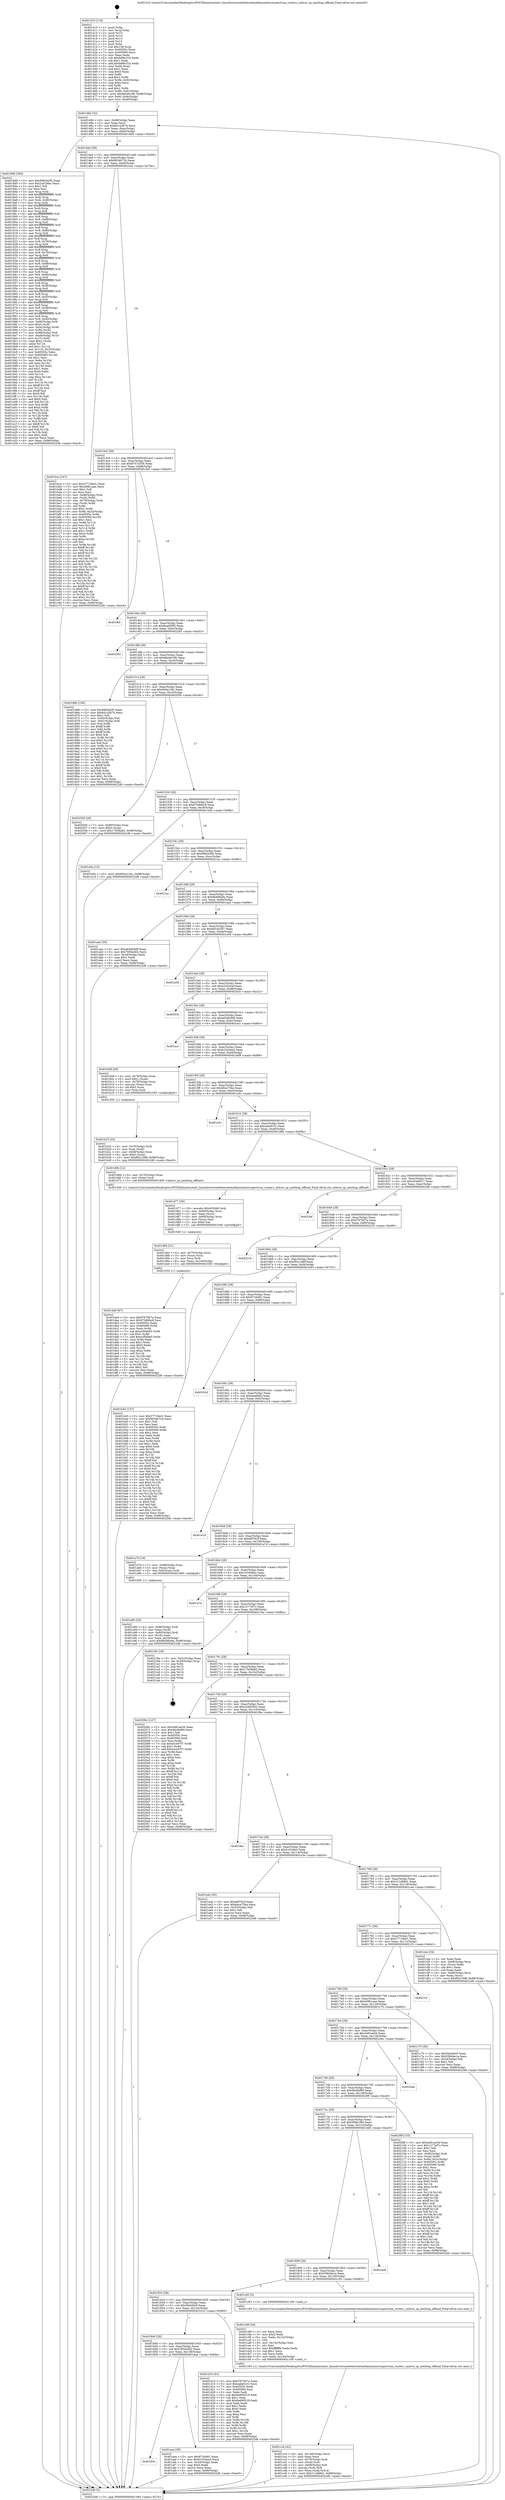 digraph "0x401410" {
  label = "0x401410 (/mnt/c/Users/mathe/Desktop/tcc/POCII/binaries/extr_linuxdriversnetethernetmellanoxmlxswspectrum_router.c_mlxsw_sp_nexthop_offload_Final-ollvm.out::main(0))"
  labelloc = "t"
  node[shape=record]

  Entry [label="",width=0.3,height=0.3,shape=circle,fillcolor=black,style=filled]
  "0x401484" [label="{
     0x401484 [32]\l
     | [instrs]\l
     &nbsp;&nbsp;0x401484 \<+6\>: mov -0x98(%rbp),%eax\l
     &nbsp;&nbsp;0x40148a \<+2\>: mov %eax,%ecx\l
     &nbsp;&nbsp;0x40148c \<+6\>: sub $0x841a3b74,%ecx\l
     &nbsp;&nbsp;0x401492 \<+6\>: mov %eax,-0xac(%rbp)\l
     &nbsp;&nbsp;0x401498 \<+6\>: mov %ecx,-0xb0(%rbp)\l
     &nbsp;&nbsp;0x40149e \<+6\>: je 00000000004018d0 \<main+0x4c0\>\l
  }"]
  "0x4018d0" [label="{
     0x4018d0 [366]\l
     | [instrs]\l
     &nbsp;&nbsp;0x4018d0 \<+5\>: mov $0x9982b2f5,%eax\l
     &nbsp;&nbsp;0x4018d5 \<+5\>: mov $0x2cd1fdec,%ecx\l
     &nbsp;&nbsp;0x4018da \<+2\>: mov $0x1,%dl\l
     &nbsp;&nbsp;0x4018dc \<+2\>: xor %esi,%esi\l
     &nbsp;&nbsp;0x4018de \<+3\>: mov %rsp,%rdi\l
     &nbsp;&nbsp;0x4018e1 \<+4\>: add $0xfffffffffffffff0,%rdi\l
     &nbsp;&nbsp;0x4018e5 \<+3\>: mov %rdi,%rsp\l
     &nbsp;&nbsp;0x4018e8 \<+7\>: mov %rdi,-0x90(%rbp)\l
     &nbsp;&nbsp;0x4018ef \<+3\>: mov %rsp,%rdi\l
     &nbsp;&nbsp;0x4018f2 \<+4\>: add $0xfffffffffffffff0,%rdi\l
     &nbsp;&nbsp;0x4018f6 \<+3\>: mov %rdi,%rsp\l
     &nbsp;&nbsp;0x4018f9 \<+3\>: mov %rsp,%r8\l
     &nbsp;&nbsp;0x4018fc \<+4\>: add $0xfffffffffffffff0,%r8\l
     &nbsp;&nbsp;0x401900 \<+3\>: mov %r8,%rsp\l
     &nbsp;&nbsp;0x401903 \<+7\>: mov %r8,-0x88(%rbp)\l
     &nbsp;&nbsp;0x40190a \<+3\>: mov %rsp,%r8\l
     &nbsp;&nbsp;0x40190d \<+4\>: add $0xfffffffffffffff0,%r8\l
     &nbsp;&nbsp;0x401911 \<+3\>: mov %r8,%rsp\l
     &nbsp;&nbsp;0x401914 \<+4\>: mov %r8,-0x80(%rbp)\l
     &nbsp;&nbsp;0x401918 \<+3\>: mov %rsp,%r8\l
     &nbsp;&nbsp;0x40191b \<+4\>: add $0xfffffffffffffff0,%r8\l
     &nbsp;&nbsp;0x40191f \<+3\>: mov %r8,%rsp\l
     &nbsp;&nbsp;0x401922 \<+4\>: mov %r8,-0x78(%rbp)\l
     &nbsp;&nbsp;0x401926 \<+3\>: mov %rsp,%r8\l
     &nbsp;&nbsp;0x401929 \<+4\>: add $0xfffffffffffffff0,%r8\l
     &nbsp;&nbsp;0x40192d \<+3\>: mov %r8,%rsp\l
     &nbsp;&nbsp;0x401930 \<+4\>: mov %r8,-0x70(%rbp)\l
     &nbsp;&nbsp;0x401934 \<+3\>: mov %rsp,%r8\l
     &nbsp;&nbsp;0x401937 \<+4\>: add $0xfffffffffffffff0,%r8\l
     &nbsp;&nbsp;0x40193b \<+3\>: mov %r8,%rsp\l
     &nbsp;&nbsp;0x40193e \<+4\>: mov %r8,-0x68(%rbp)\l
     &nbsp;&nbsp;0x401942 \<+3\>: mov %rsp,%r8\l
     &nbsp;&nbsp;0x401945 \<+4\>: add $0xfffffffffffffff0,%r8\l
     &nbsp;&nbsp;0x401949 \<+3\>: mov %r8,%rsp\l
     &nbsp;&nbsp;0x40194c \<+4\>: mov %r8,-0x60(%rbp)\l
     &nbsp;&nbsp;0x401950 \<+3\>: mov %rsp,%r8\l
     &nbsp;&nbsp;0x401953 \<+4\>: add $0xfffffffffffffff0,%r8\l
     &nbsp;&nbsp;0x401957 \<+3\>: mov %r8,%rsp\l
     &nbsp;&nbsp;0x40195a \<+4\>: mov %r8,-0x58(%rbp)\l
     &nbsp;&nbsp;0x40195e \<+3\>: mov %rsp,%r8\l
     &nbsp;&nbsp;0x401961 \<+4\>: add $0xfffffffffffffff0,%r8\l
     &nbsp;&nbsp;0x401965 \<+3\>: mov %r8,%rsp\l
     &nbsp;&nbsp;0x401968 \<+4\>: mov %r8,-0x50(%rbp)\l
     &nbsp;&nbsp;0x40196c \<+3\>: mov %rsp,%r8\l
     &nbsp;&nbsp;0x40196f \<+4\>: add $0xfffffffffffffff0,%r8\l
     &nbsp;&nbsp;0x401973 \<+3\>: mov %r8,%rsp\l
     &nbsp;&nbsp;0x401976 \<+4\>: mov %r8,-0x48(%rbp)\l
     &nbsp;&nbsp;0x40197a \<+3\>: mov %rsp,%r8\l
     &nbsp;&nbsp;0x40197d \<+4\>: add $0xfffffffffffffff0,%r8\l
     &nbsp;&nbsp;0x401981 \<+3\>: mov %r8,%rsp\l
     &nbsp;&nbsp;0x401984 \<+4\>: mov %r8,-0x40(%rbp)\l
     &nbsp;&nbsp;0x401988 \<+7\>: mov -0x90(%rbp),%r8\l
     &nbsp;&nbsp;0x40198f \<+7\>: movl $0x0,(%r8)\l
     &nbsp;&nbsp;0x401996 \<+7\>: mov -0x9c(%rbp),%r9d\l
     &nbsp;&nbsp;0x40199d \<+3\>: mov %r9d,(%rdi)\l
     &nbsp;&nbsp;0x4019a0 \<+7\>: mov -0x88(%rbp),%r8\l
     &nbsp;&nbsp;0x4019a7 \<+7\>: mov -0xa8(%rbp),%r10\l
     &nbsp;&nbsp;0x4019ae \<+3\>: mov %r10,(%r8)\l
     &nbsp;&nbsp;0x4019b1 \<+3\>: cmpl $0x2,(%rdi)\l
     &nbsp;&nbsp;0x4019b4 \<+4\>: setne %r11b\l
     &nbsp;&nbsp;0x4019b8 \<+4\>: and $0x1,%r11b\l
     &nbsp;&nbsp;0x4019bc \<+4\>: mov %r11b,-0x35(%rbp)\l
     &nbsp;&nbsp;0x4019c0 \<+7\>: mov 0x40505c,%ebx\l
     &nbsp;&nbsp;0x4019c7 \<+8\>: mov 0x405060,%r14d\l
     &nbsp;&nbsp;0x4019cf \<+3\>: sub $0x1,%esi\l
     &nbsp;&nbsp;0x4019d2 \<+3\>: mov %ebx,%r15d\l
     &nbsp;&nbsp;0x4019d5 \<+3\>: add %esi,%r15d\l
     &nbsp;&nbsp;0x4019d8 \<+4\>: imul %r15d,%ebx\l
     &nbsp;&nbsp;0x4019dc \<+3\>: and $0x1,%ebx\l
     &nbsp;&nbsp;0x4019df \<+3\>: cmp $0x0,%ebx\l
     &nbsp;&nbsp;0x4019e2 \<+4\>: sete %r11b\l
     &nbsp;&nbsp;0x4019e6 \<+4\>: cmp $0xa,%r14d\l
     &nbsp;&nbsp;0x4019ea \<+4\>: setl %r12b\l
     &nbsp;&nbsp;0x4019ee \<+3\>: mov %r11b,%r13b\l
     &nbsp;&nbsp;0x4019f1 \<+4\>: xor $0xff,%r13b\l
     &nbsp;&nbsp;0x4019f5 \<+3\>: mov %r12b,%sil\l
     &nbsp;&nbsp;0x4019f8 \<+4\>: xor $0xff,%sil\l
     &nbsp;&nbsp;0x4019fc \<+3\>: xor $0x0,%dl\l
     &nbsp;&nbsp;0x4019ff \<+3\>: mov %r13b,%dil\l
     &nbsp;&nbsp;0x401a02 \<+4\>: and $0x0,%dil\l
     &nbsp;&nbsp;0x401a06 \<+3\>: and %dl,%r11b\l
     &nbsp;&nbsp;0x401a09 \<+3\>: mov %sil,%r8b\l
     &nbsp;&nbsp;0x401a0c \<+4\>: and $0x0,%r8b\l
     &nbsp;&nbsp;0x401a10 \<+3\>: and %dl,%r12b\l
     &nbsp;&nbsp;0x401a13 \<+3\>: or %r11b,%dil\l
     &nbsp;&nbsp;0x401a16 \<+3\>: or %r12b,%r8b\l
     &nbsp;&nbsp;0x401a19 \<+3\>: xor %r8b,%dil\l
     &nbsp;&nbsp;0x401a1c \<+3\>: or %sil,%r13b\l
     &nbsp;&nbsp;0x401a1f \<+4\>: xor $0xff,%r13b\l
     &nbsp;&nbsp;0x401a23 \<+3\>: or $0x0,%dl\l
     &nbsp;&nbsp;0x401a26 \<+3\>: and %dl,%r13b\l
     &nbsp;&nbsp;0x401a29 \<+3\>: or %r13b,%dil\l
     &nbsp;&nbsp;0x401a2c \<+4\>: test $0x1,%dil\l
     &nbsp;&nbsp;0x401a30 \<+3\>: cmovne %ecx,%eax\l
     &nbsp;&nbsp;0x401a33 \<+6\>: mov %eax,-0x98(%rbp)\l
     &nbsp;&nbsp;0x401a39 \<+5\>: jmp 00000000004022d6 \<main+0xec6\>\l
  }"]
  "0x4014a4" [label="{
     0x4014a4 [28]\l
     | [instrs]\l
     &nbsp;&nbsp;0x4014a4 \<+5\>: jmp 00000000004014a9 \<main+0x99\>\l
     &nbsp;&nbsp;0x4014a9 \<+6\>: mov -0xac(%rbp),%eax\l
     &nbsp;&nbsp;0x4014af \<+5\>: sub $0x86346724,%eax\l
     &nbsp;&nbsp;0x4014b4 \<+6\>: mov %eax,-0xb4(%rbp)\l
     &nbsp;&nbsp;0x4014ba \<+6\>: je 0000000000401bce \<main+0x7be\>\l
  }"]
  Exit [label="",width=0.3,height=0.3,shape=circle,fillcolor=black,style=filled,peripheries=2]
  "0x401bce" [label="{
     0x401bce [167]\l
     | [instrs]\l
     &nbsp;&nbsp;0x401bce \<+5\>: mov $0x37719ed1,%eax\l
     &nbsp;&nbsp;0x401bd3 \<+5\>: mov $0x40fb1aae,%ecx\l
     &nbsp;&nbsp;0x401bd8 \<+2\>: mov $0x1,%dl\l
     &nbsp;&nbsp;0x401bda \<+2\>: xor %esi,%esi\l
     &nbsp;&nbsp;0x401bdc \<+4\>: mov -0x68(%rbp),%rdi\l
     &nbsp;&nbsp;0x401be0 \<+3\>: mov (%rdi),%r8d\l
     &nbsp;&nbsp;0x401be3 \<+4\>: mov -0x78(%rbp),%rdi\l
     &nbsp;&nbsp;0x401be7 \<+3\>: cmp (%rdi),%r8d\l
     &nbsp;&nbsp;0x401bea \<+4\>: setl %r9b\l
     &nbsp;&nbsp;0x401bee \<+4\>: and $0x1,%r9b\l
     &nbsp;&nbsp;0x401bf2 \<+4\>: mov %r9b,-0x2d(%rbp)\l
     &nbsp;&nbsp;0x401bf6 \<+8\>: mov 0x40505c,%r8d\l
     &nbsp;&nbsp;0x401bfe \<+8\>: mov 0x405060,%r10d\l
     &nbsp;&nbsp;0x401c06 \<+3\>: sub $0x1,%esi\l
     &nbsp;&nbsp;0x401c09 \<+3\>: mov %r8d,%r11d\l
     &nbsp;&nbsp;0x401c0c \<+3\>: add %esi,%r11d\l
     &nbsp;&nbsp;0x401c0f \<+4\>: imul %r11d,%r8d\l
     &nbsp;&nbsp;0x401c13 \<+4\>: and $0x1,%r8d\l
     &nbsp;&nbsp;0x401c17 \<+4\>: cmp $0x0,%r8d\l
     &nbsp;&nbsp;0x401c1b \<+4\>: sete %r9b\l
     &nbsp;&nbsp;0x401c1f \<+4\>: cmp $0xa,%r10d\l
     &nbsp;&nbsp;0x401c23 \<+3\>: setl %bl\l
     &nbsp;&nbsp;0x401c26 \<+3\>: mov %r9b,%r14b\l
     &nbsp;&nbsp;0x401c29 \<+4\>: xor $0xff,%r14b\l
     &nbsp;&nbsp;0x401c2d \<+3\>: mov %bl,%r15b\l
     &nbsp;&nbsp;0x401c30 \<+4\>: xor $0xff,%r15b\l
     &nbsp;&nbsp;0x401c34 \<+3\>: xor $0x0,%dl\l
     &nbsp;&nbsp;0x401c37 \<+3\>: mov %r14b,%r12b\l
     &nbsp;&nbsp;0x401c3a \<+4\>: and $0x0,%r12b\l
     &nbsp;&nbsp;0x401c3e \<+3\>: and %dl,%r9b\l
     &nbsp;&nbsp;0x401c41 \<+3\>: mov %r15b,%r13b\l
     &nbsp;&nbsp;0x401c44 \<+4\>: and $0x0,%r13b\l
     &nbsp;&nbsp;0x401c48 \<+2\>: and %dl,%bl\l
     &nbsp;&nbsp;0x401c4a \<+3\>: or %r9b,%r12b\l
     &nbsp;&nbsp;0x401c4d \<+3\>: or %bl,%r13b\l
     &nbsp;&nbsp;0x401c50 \<+3\>: xor %r13b,%r12b\l
     &nbsp;&nbsp;0x401c53 \<+3\>: or %r15b,%r14b\l
     &nbsp;&nbsp;0x401c56 \<+4\>: xor $0xff,%r14b\l
     &nbsp;&nbsp;0x401c5a \<+3\>: or $0x0,%dl\l
     &nbsp;&nbsp;0x401c5d \<+3\>: and %dl,%r14b\l
     &nbsp;&nbsp;0x401c60 \<+3\>: or %r14b,%r12b\l
     &nbsp;&nbsp;0x401c63 \<+4\>: test $0x1,%r12b\l
     &nbsp;&nbsp;0x401c67 \<+3\>: cmovne %ecx,%eax\l
     &nbsp;&nbsp;0x401c6a \<+6\>: mov %eax,-0x98(%rbp)\l
     &nbsp;&nbsp;0x401c70 \<+5\>: jmp 00000000004022d6 \<main+0xec6\>\l
  }"]
  "0x4014c0" [label="{
     0x4014c0 [28]\l
     | [instrs]\l
     &nbsp;&nbsp;0x4014c0 \<+5\>: jmp 00000000004014c5 \<main+0xb5\>\l
     &nbsp;&nbsp;0x4014c5 \<+6\>: mov -0xac(%rbp),%eax\l
     &nbsp;&nbsp;0x4014cb \<+5\>: sub $0x8747a556,%eax\l
     &nbsp;&nbsp;0x4014d0 \<+6\>: mov %eax,-0xb8(%rbp)\l
     &nbsp;&nbsp;0x4014d6 \<+6\>: je 0000000000401fe0 \<main+0xbd0\>\l
  }"]
  "0x401da9" [label="{
     0x401da9 [97]\l
     | [instrs]\l
     &nbsp;&nbsp;0x401da9 \<+5\>: mov $0xf767907a,%eax\l
     &nbsp;&nbsp;0x401dae \<+5\>: mov $0x97b80bc8,%esi\l
     &nbsp;&nbsp;0x401db3 \<+7\>: mov 0x40505c,%edx\l
     &nbsp;&nbsp;0x401dba \<+8\>: mov 0x405060,%r8d\l
     &nbsp;&nbsp;0x401dc2 \<+3\>: mov %edx,%r9d\l
     &nbsp;&nbsp;0x401dc5 \<+7\>: sub $0xecf0ab85,%r9d\l
     &nbsp;&nbsp;0x401dcc \<+4\>: sub $0x1,%r9d\l
     &nbsp;&nbsp;0x401dd0 \<+7\>: add $0xecf0ab85,%r9d\l
     &nbsp;&nbsp;0x401dd7 \<+4\>: imul %r9d,%edx\l
     &nbsp;&nbsp;0x401ddb \<+3\>: and $0x1,%edx\l
     &nbsp;&nbsp;0x401dde \<+3\>: cmp $0x0,%edx\l
     &nbsp;&nbsp;0x401de1 \<+4\>: sete %r10b\l
     &nbsp;&nbsp;0x401de5 \<+4\>: cmp $0xa,%r8d\l
     &nbsp;&nbsp;0x401de9 \<+4\>: setl %r11b\l
     &nbsp;&nbsp;0x401ded \<+3\>: mov %r10b,%bl\l
     &nbsp;&nbsp;0x401df0 \<+3\>: and %r11b,%bl\l
     &nbsp;&nbsp;0x401df3 \<+3\>: xor %r11b,%r10b\l
     &nbsp;&nbsp;0x401df6 \<+3\>: or %r10b,%bl\l
     &nbsp;&nbsp;0x401df9 \<+3\>: test $0x1,%bl\l
     &nbsp;&nbsp;0x401dfc \<+3\>: cmovne %esi,%eax\l
     &nbsp;&nbsp;0x401dff \<+6\>: mov %eax,-0x98(%rbp)\l
     &nbsp;&nbsp;0x401e05 \<+5\>: jmp 00000000004022d6 \<main+0xec6\>\l
  }"]
  "0x401fe0" [label="{
     0x401fe0\l
  }", style=dashed]
  "0x4014dc" [label="{
     0x4014dc [28]\l
     | [instrs]\l
     &nbsp;&nbsp;0x4014dc \<+5\>: jmp 00000000004014e1 \<main+0xd1\>\l
     &nbsp;&nbsp;0x4014e1 \<+6\>: mov -0xac(%rbp),%eax\l
     &nbsp;&nbsp;0x4014e7 \<+5\>: sub $0x8ca0f285,%eax\l
     &nbsp;&nbsp;0x4014ec \<+6\>: mov %eax,-0xbc(%rbp)\l
     &nbsp;&nbsp;0x4014f2 \<+6\>: je 0000000000402263 \<main+0xe53\>\l
  }"]
  "0x401d94" [label="{
     0x401d94 [21]\l
     | [instrs]\l
     &nbsp;&nbsp;0x401d94 \<+4\>: mov -0x70(%rbp),%rcx\l
     &nbsp;&nbsp;0x401d98 \<+3\>: mov (%rcx),%rcx\l
     &nbsp;&nbsp;0x401d9b \<+3\>: mov %rcx,%rdi\l
     &nbsp;&nbsp;0x401d9e \<+6\>: mov %eax,-0x144(%rbp)\l
     &nbsp;&nbsp;0x401da4 \<+5\>: call 0000000000401030 \<free@plt\>\l
     | [calls]\l
     &nbsp;&nbsp;0x401030 \{1\} (unknown)\l
  }"]
  "0x402263" [label="{
     0x402263\l
  }", style=dashed]
  "0x4014f8" [label="{
     0x4014f8 [28]\l
     | [instrs]\l
     &nbsp;&nbsp;0x4014f8 \<+5\>: jmp 00000000004014fd \<main+0xed\>\l
     &nbsp;&nbsp;0x4014fd \<+6\>: mov -0xac(%rbp),%eax\l
     &nbsp;&nbsp;0x401503 \<+5\>: sub $0x8dcbb196,%eax\l
     &nbsp;&nbsp;0x401508 \<+6\>: mov %eax,-0xc0(%rbp)\l
     &nbsp;&nbsp;0x40150e \<+6\>: je 0000000000401866 \<main+0x456\>\l
  }"]
  "0x401d77" [label="{
     0x401d77 [29]\l
     | [instrs]\l
     &nbsp;&nbsp;0x401d77 \<+10\>: movabs $0x4030d6,%rdi\l
     &nbsp;&nbsp;0x401d81 \<+4\>: mov -0x60(%rbp),%rcx\l
     &nbsp;&nbsp;0x401d85 \<+2\>: mov %eax,(%rcx)\l
     &nbsp;&nbsp;0x401d87 \<+4\>: mov -0x60(%rbp),%rcx\l
     &nbsp;&nbsp;0x401d8b \<+2\>: mov (%rcx),%esi\l
     &nbsp;&nbsp;0x401d8d \<+2\>: mov $0x0,%al\l
     &nbsp;&nbsp;0x401d8f \<+5\>: call 0000000000401040 \<printf@plt\>\l
     | [calls]\l
     &nbsp;&nbsp;0x401040 \{1\} (unknown)\l
  }"]
  "0x401866" [label="{
     0x401866 [106]\l
     | [instrs]\l
     &nbsp;&nbsp;0x401866 \<+5\>: mov $0x9982b2f5,%eax\l
     &nbsp;&nbsp;0x40186b \<+5\>: mov $0x841a3b74,%ecx\l
     &nbsp;&nbsp;0x401870 \<+2\>: mov $0x1,%dl\l
     &nbsp;&nbsp;0x401872 \<+7\>: mov -0x92(%rbp),%sil\l
     &nbsp;&nbsp;0x401879 \<+7\>: mov -0x91(%rbp),%dil\l
     &nbsp;&nbsp;0x401880 \<+3\>: mov %sil,%r8b\l
     &nbsp;&nbsp;0x401883 \<+4\>: xor $0xff,%r8b\l
     &nbsp;&nbsp;0x401887 \<+3\>: mov %dil,%r9b\l
     &nbsp;&nbsp;0x40188a \<+4\>: xor $0xff,%r9b\l
     &nbsp;&nbsp;0x40188e \<+3\>: xor $0x0,%dl\l
     &nbsp;&nbsp;0x401891 \<+3\>: mov %r8b,%r10b\l
     &nbsp;&nbsp;0x401894 \<+4\>: and $0x0,%r10b\l
     &nbsp;&nbsp;0x401898 \<+3\>: and %dl,%sil\l
     &nbsp;&nbsp;0x40189b \<+3\>: mov %r9b,%r11b\l
     &nbsp;&nbsp;0x40189e \<+4\>: and $0x0,%r11b\l
     &nbsp;&nbsp;0x4018a2 \<+3\>: and %dl,%dil\l
     &nbsp;&nbsp;0x4018a5 \<+3\>: or %sil,%r10b\l
     &nbsp;&nbsp;0x4018a8 \<+3\>: or %dil,%r11b\l
     &nbsp;&nbsp;0x4018ab \<+3\>: xor %r11b,%r10b\l
     &nbsp;&nbsp;0x4018ae \<+3\>: or %r9b,%r8b\l
     &nbsp;&nbsp;0x4018b1 \<+4\>: xor $0xff,%r8b\l
     &nbsp;&nbsp;0x4018b5 \<+3\>: or $0x0,%dl\l
     &nbsp;&nbsp;0x4018b8 \<+3\>: and %dl,%r8b\l
     &nbsp;&nbsp;0x4018bb \<+3\>: or %r8b,%r10b\l
     &nbsp;&nbsp;0x4018be \<+4\>: test $0x1,%r10b\l
     &nbsp;&nbsp;0x4018c2 \<+3\>: cmovne %ecx,%eax\l
     &nbsp;&nbsp;0x4018c5 \<+6\>: mov %eax,-0x98(%rbp)\l
     &nbsp;&nbsp;0x4018cb \<+5\>: jmp 00000000004022d6 \<main+0xec6\>\l
  }"]
  "0x401514" [label="{
     0x401514 [28]\l
     | [instrs]\l
     &nbsp;&nbsp;0x401514 \<+5\>: jmp 0000000000401519 \<main+0x109\>\l
     &nbsp;&nbsp;0x401519 \<+6\>: mov -0xac(%rbp),%eax\l
     &nbsp;&nbsp;0x40151f \<+5\>: sub $0x904a126c,%eax\l
     &nbsp;&nbsp;0x401524 \<+6\>: mov %eax,-0xc4(%rbp)\l
     &nbsp;&nbsp;0x40152a \<+6\>: je 0000000000402050 \<main+0xc40\>\l
  }"]
  "0x4022d6" [label="{
     0x4022d6 [5]\l
     | [instrs]\l
     &nbsp;&nbsp;0x4022d6 \<+5\>: jmp 0000000000401484 \<main+0x74\>\l
  }"]
  "0x401410" [label="{
     0x401410 [116]\l
     | [instrs]\l
     &nbsp;&nbsp;0x401410 \<+1\>: push %rbp\l
     &nbsp;&nbsp;0x401411 \<+3\>: mov %rsp,%rbp\l
     &nbsp;&nbsp;0x401414 \<+2\>: push %r15\l
     &nbsp;&nbsp;0x401416 \<+2\>: push %r14\l
     &nbsp;&nbsp;0x401418 \<+2\>: push %r13\l
     &nbsp;&nbsp;0x40141a \<+2\>: push %r12\l
     &nbsp;&nbsp;0x40141c \<+1\>: push %rbx\l
     &nbsp;&nbsp;0x40141d \<+7\>: sub $0x158,%rsp\l
     &nbsp;&nbsp;0x401424 \<+7\>: mov 0x40505c,%eax\l
     &nbsp;&nbsp;0x40142b \<+7\>: mov 0x405060,%ecx\l
     &nbsp;&nbsp;0x401432 \<+2\>: mov %eax,%edx\l
     &nbsp;&nbsp;0x401434 \<+6\>: sub $0xfa98c31b,%edx\l
     &nbsp;&nbsp;0x40143a \<+3\>: sub $0x1,%edx\l
     &nbsp;&nbsp;0x40143d \<+6\>: add $0xfa98c31b,%edx\l
     &nbsp;&nbsp;0x401443 \<+3\>: imul %edx,%eax\l
     &nbsp;&nbsp;0x401446 \<+3\>: and $0x1,%eax\l
     &nbsp;&nbsp;0x401449 \<+3\>: cmp $0x0,%eax\l
     &nbsp;&nbsp;0x40144c \<+4\>: sete %r8b\l
     &nbsp;&nbsp;0x401450 \<+4\>: and $0x1,%r8b\l
     &nbsp;&nbsp;0x401454 \<+7\>: mov %r8b,-0x92(%rbp)\l
     &nbsp;&nbsp;0x40145b \<+3\>: cmp $0xa,%ecx\l
     &nbsp;&nbsp;0x40145e \<+4\>: setl %r8b\l
     &nbsp;&nbsp;0x401462 \<+4\>: and $0x1,%r8b\l
     &nbsp;&nbsp;0x401466 \<+7\>: mov %r8b,-0x91(%rbp)\l
     &nbsp;&nbsp;0x40146d \<+10\>: movl $0x8dcbb196,-0x98(%rbp)\l
     &nbsp;&nbsp;0x401477 \<+6\>: mov %edi,-0x9c(%rbp)\l
     &nbsp;&nbsp;0x40147d \<+7\>: mov %rsi,-0xa8(%rbp)\l
  }"]
  "0x401cc4" [label="{
     0x401cc4 [42]\l
     | [instrs]\l
     &nbsp;&nbsp;0x401cc4 \<+6\>: mov -0x140(%rbp),%ecx\l
     &nbsp;&nbsp;0x401cca \<+3\>: imul %eax,%ecx\l
     &nbsp;&nbsp;0x401ccd \<+4\>: mov -0x70(%rbp),%rdi\l
     &nbsp;&nbsp;0x401cd1 \<+3\>: mov (%rdi),%rdi\l
     &nbsp;&nbsp;0x401cd4 \<+4\>: mov -0x68(%rbp),%r8\l
     &nbsp;&nbsp;0x401cd8 \<+3\>: movslq (%r8),%r8\l
     &nbsp;&nbsp;0x401cdb \<+4\>: mov %ecx,(%rdi,%r8,4)\l
     &nbsp;&nbsp;0x401cdf \<+10\>: movl $0x311d68d1,-0x98(%rbp)\l
     &nbsp;&nbsp;0x401ce9 \<+5\>: jmp 00000000004022d6 \<main+0xec6\>\l
  }"]
  "0x401c98" [label="{
     0x401c98 [44]\l
     | [instrs]\l
     &nbsp;&nbsp;0x401c98 \<+2\>: xor %ecx,%ecx\l
     &nbsp;&nbsp;0x401c9a \<+5\>: mov $0x2,%edx\l
     &nbsp;&nbsp;0x401c9f \<+6\>: mov %edx,-0x13c(%rbp)\l
     &nbsp;&nbsp;0x401ca5 \<+1\>: cltd\l
     &nbsp;&nbsp;0x401ca6 \<+6\>: mov -0x13c(%rbp),%esi\l
     &nbsp;&nbsp;0x401cac \<+2\>: idiv %esi\l
     &nbsp;&nbsp;0x401cae \<+6\>: imul $0xfffffffe,%edx,%edx\l
     &nbsp;&nbsp;0x401cb4 \<+3\>: sub $0x1,%ecx\l
     &nbsp;&nbsp;0x401cb7 \<+2\>: sub %ecx,%edx\l
     &nbsp;&nbsp;0x401cb9 \<+6\>: mov %edx,-0x140(%rbp)\l
     &nbsp;&nbsp;0x401cbf \<+5\>: call 0000000000401160 \<next_i\>\l
     | [calls]\l
     &nbsp;&nbsp;0x401160 \{1\} (/mnt/c/Users/mathe/Desktop/tcc/POCII/binaries/extr_linuxdriversnetethernetmellanoxmlxswspectrum_router.c_mlxsw_sp_nexthop_offload_Final-ollvm.out::next_i)\l
  }"]
  "0x402050" [label="{
     0x402050 [28]\l
     | [instrs]\l
     &nbsp;&nbsp;0x402050 \<+7\>: mov -0x90(%rbp),%rax\l
     &nbsp;&nbsp;0x402057 \<+6\>: movl $0x0,(%rax)\l
     &nbsp;&nbsp;0x40205d \<+10\>: movl $0x17b58a82,-0x98(%rbp)\l
     &nbsp;&nbsp;0x402067 \<+5\>: jmp 00000000004022d6 \<main+0xec6\>\l
  }"]
  "0x401530" [label="{
     0x401530 [28]\l
     | [instrs]\l
     &nbsp;&nbsp;0x401530 \<+5\>: jmp 0000000000401535 \<main+0x125\>\l
     &nbsp;&nbsp;0x401535 \<+6\>: mov -0xac(%rbp),%eax\l
     &nbsp;&nbsp;0x40153b \<+5\>: sub $0x97b80bc8,%eax\l
     &nbsp;&nbsp;0x401540 \<+6\>: mov %eax,-0xc8(%rbp)\l
     &nbsp;&nbsp;0x401546 \<+6\>: je 0000000000401e0a \<main+0x9fa\>\l
  }"]
  "0x401b25" [label="{
     0x401b25 [32]\l
     | [instrs]\l
     &nbsp;&nbsp;0x401b25 \<+4\>: mov -0x70(%rbp),%rdi\l
     &nbsp;&nbsp;0x401b29 \<+3\>: mov %rax,(%rdi)\l
     &nbsp;&nbsp;0x401b2c \<+4\>: mov -0x68(%rbp),%rax\l
     &nbsp;&nbsp;0x401b30 \<+6\>: movl $0x0,(%rax)\l
     &nbsp;&nbsp;0x401b36 \<+10\>: movl $0xf92c168f,-0x98(%rbp)\l
     &nbsp;&nbsp;0x401b40 \<+5\>: jmp 00000000004022d6 \<main+0xec6\>\l
  }"]
  "0x401e0a" [label="{
     0x401e0a [15]\l
     | [instrs]\l
     &nbsp;&nbsp;0x401e0a \<+10\>: movl $0x904a126c,-0x98(%rbp)\l
     &nbsp;&nbsp;0x401e14 \<+5\>: jmp 00000000004022d6 \<main+0xec6\>\l
  }"]
  "0x40154c" [label="{
     0x40154c [28]\l
     | [instrs]\l
     &nbsp;&nbsp;0x40154c \<+5\>: jmp 0000000000401551 \<main+0x141\>\l
     &nbsp;&nbsp;0x401551 \<+6\>: mov -0xac(%rbp),%eax\l
     &nbsp;&nbsp;0x401557 \<+5\>: sub $0x9982b2f5,%eax\l
     &nbsp;&nbsp;0x40155c \<+6\>: mov %eax,-0xcc(%rbp)\l
     &nbsp;&nbsp;0x401562 \<+6\>: je 00000000004021ac \<main+0xd9c\>\l
  }"]
  "0x40185c" [label="{
     0x40185c\l
  }", style=dashed]
  "0x4021ac" [label="{
     0x4021ac\l
  }", style=dashed]
  "0x401568" [label="{
     0x401568 [28]\l
     | [instrs]\l
     &nbsp;&nbsp;0x401568 \<+5\>: jmp 000000000040156d \<main+0x15d\>\l
     &nbsp;&nbsp;0x40156d \<+6\>: mov -0xac(%rbp),%eax\l
     &nbsp;&nbsp;0x401573 \<+5\>: sub $0x9b496a9a,%eax\l
     &nbsp;&nbsp;0x401578 \<+6\>: mov %eax,-0xd0(%rbp)\l
     &nbsp;&nbsp;0x40157e \<+6\>: je 0000000000401aae \<main+0x69e\>\l
  }"]
  "0x401aea" [label="{
     0x401aea [30]\l
     | [instrs]\l
     &nbsp;&nbsp;0x401aea \<+5\>: mov $0x872d481,%eax\l
     &nbsp;&nbsp;0x401aef \<+5\>: mov $0xb1024ea3,%ecx\l
     &nbsp;&nbsp;0x401af4 \<+3\>: mov -0x34(%rbp),%edx\l
     &nbsp;&nbsp;0x401af7 \<+3\>: cmp $0x0,%edx\l
     &nbsp;&nbsp;0x401afa \<+3\>: cmove %ecx,%eax\l
     &nbsp;&nbsp;0x401afd \<+6\>: mov %eax,-0x98(%rbp)\l
     &nbsp;&nbsp;0x401b03 \<+5\>: jmp 00000000004022d6 \<main+0xec6\>\l
  }"]
  "0x401aae" [label="{
     0x401aae [30]\l
     | [instrs]\l
     &nbsp;&nbsp;0x401aae \<+5\>: mov $0xa63db469,%eax\l
     &nbsp;&nbsp;0x401ab3 \<+5\>: mov $0x7850a562,%ecx\l
     &nbsp;&nbsp;0x401ab8 \<+3\>: mov -0x34(%rbp),%edx\l
     &nbsp;&nbsp;0x401abb \<+3\>: cmp $0x1,%edx\l
     &nbsp;&nbsp;0x401abe \<+3\>: cmovl %ecx,%eax\l
     &nbsp;&nbsp;0x401ac1 \<+6\>: mov %eax,-0x98(%rbp)\l
     &nbsp;&nbsp;0x401ac7 \<+5\>: jmp 00000000004022d6 \<main+0xec6\>\l
  }"]
  "0x401584" [label="{
     0x401584 [28]\l
     | [instrs]\l
     &nbsp;&nbsp;0x401584 \<+5\>: jmp 0000000000401589 \<main+0x179\>\l
     &nbsp;&nbsp;0x401589 \<+6\>: mov -0xac(%rbp),%eax\l
     &nbsp;&nbsp;0x40158f \<+5\>: sub $0x9d22b3d7,%eax\l
     &nbsp;&nbsp;0x401594 \<+6\>: mov %eax,-0xd4(%rbp)\l
     &nbsp;&nbsp;0x40159a \<+6\>: je 0000000000401e56 \<main+0xa46\>\l
  }"]
  "0x401840" [label="{
     0x401840 [28]\l
     | [instrs]\l
     &nbsp;&nbsp;0x401840 \<+5\>: jmp 0000000000401845 \<main+0x435\>\l
     &nbsp;&nbsp;0x401845 \<+6\>: mov -0xac(%rbp),%eax\l
     &nbsp;&nbsp;0x40184b \<+5\>: sub $0x7850a562,%eax\l
     &nbsp;&nbsp;0x401850 \<+6\>: mov %eax,-0x138(%rbp)\l
     &nbsp;&nbsp;0x401856 \<+6\>: je 0000000000401aea \<main+0x6da\>\l
  }"]
  "0x401e56" [label="{
     0x401e56\l
  }", style=dashed]
  "0x4015a0" [label="{
     0x4015a0 [28]\l
     | [instrs]\l
     &nbsp;&nbsp;0x4015a0 \<+5\>: jmp 00000000004015a5 \<main+0x195\>\l
     &nbsp;&nbsp;0x4015a5 \<+6\>: mov -0xac(%rbp),%eax\l
     &nbsp;&nbsp;0x4015ab \<+5\>: sub $0xa2354cef,%eax\l
     &nbsp;&nbsp;0x4015b0 \<+6\>: mov %eax,-0xd8(%rbp)\l
     &nbsp;&nbsp;0x4015b6 \<+6\>: je 000000000040203c \<main+0xc2c\>\l
  }"]
  "0x401d10" [label="{
     0x401d10 [91]\l
     | [instrs]\l
     &nbsp;&nbsp;0x401d10 \<+5\>: mov $0xf767907a,%eax\l
     &nbsp;&nbsp;0x401d15 \<+5\>: mov $0xcabe01f1,%ecx\l
     &nbsp;&nbsp;0x401d1a \<+7\>: mov 0x40505c,%edx\l
     &nbsp;&nbsp;0x401d21 \<+7\>: mov 0x405060,%esi\l
     &nbsp;&nbsp;0x401d28 \<+2\>: mov %edx,%edi\l
     &nbsp;&nbsp;0x401d2a \<+6\>: sub $0x6e690519,%edi\l
     &nbsp;&nbsp;0x401d30 \<+3\>: sub $0x1,%edi\l
     &nbsp;&nbsp;0x401d33 \<+6\>: add $0x6e690519,%edi\l
     &nbsp;&nbsp;0x401d39 \<+3\>: imul %edi,%edx\l
     &nbsp;&nbsp;0x401d3c \<+3\>: and $0x1,%edx\l
     &nbsp;&nbsp;0x401d3f \<+3\>: cmp $0x0,%edx\l
     &nbsp;&nbsp;0x401d42 \<+4\>: sete %r8b\l
     &nbsp;&nbsp;0x401d46 \<+3\>: cmp $0xa,%esi\l
     &nbsp;&nbsp;0x401d49 \<+4\>: setl %r9b\l
     &nbsp;&nbsp;0x401d4d \<+3\>: mov %r8b,%r10b\l
     &nbsp;&nbsp;0x401d50 \<+3\>: and %r9b,%r10b\l
     &nbsp;&nbsp;0x401d53 \<+3\>: xor %r9b,%r8b\l
     &nbsp;&nbsp;0x401d56 \<+3\>: or %r8b,%r10b\l
     &nbsp;&nbsp;0x401d59 \<+4\>: test $0x1,%r10b\l
     &nbsp;&nbsp;0x401d5d \<+3\>: cmovne %ecx,%eax\l
     &nbsp;&nbsp;0x401d60 \<+6\>: mov %eax,-0x98(%rbp)\l
     &nbsp;&nbsp;0x401d66 \<+5\>: jmp 00000000004022d6 \<main+0xec6\>\l
  }"]
  "0x40203c" [label="{
     0x40203c\l
  }", style=dashed]
  "0x4015bc" [label="{
     0x4015bc [28]\l
     | [instrs]\l
     &nbsp;&nbsp;0x4015bc \<+5\>: jmp 00000000004015c1 \<main+0x1b1\>\l
     &nbsp;&nbsp;0x4015c1 \<+6\>: mov -0xac(%rbp),%eax\l
     &nbsp;&nbsp;0x4015c7 \<+5\>: sub $0xa63db469,%eax\l
     &nbsp;&nbsp;0x4015cc \<+6\>: mov %eax,-0xdc(%rbp)\l
     &nbsp;&nbsp;0x4015d2 \<+6\>: je 0000000000401acc \<main+0x6bc\>\l
  }"]
  "0x401824" [label="{
     0x401824 [28]\l
     | [instrs]\l
     &nbsp;&nbsp;0x401824 \<+5\>: jmp 0000000000401829 \<main+0x419\>\l
     &nbsp;&nbsp;0x401829 \<+6\>: mov -0xac(%rbp),%eax\l
     &nbsp;&nbsp;0x40182f \<+5\>: sub $0x5fa040c0,%eax\l
     &nbsp;&nbsp;0x401834 \<+6\>: mov %eax,-0x134(%rbp)\l
     &nbsp;&nbsp;0x40183a \<+6\>: je 0000000000401d10 \<main+0x900\>\l
  }"]
  "0x401acc" [label="{
     0x401acc\l
  }", style=dashed]
  "0x4015d8" [label="{
     0x4015d8 [28]\l
     | [instrs]\l
     &nbsp;&nbsp;0x4015d8 \<+5\>: jmp 00000000004015dd \<main+0x1cd\>\l
     &nbsp;&nbsp;0x4015dd \<+6\>: mov -0xac(%rbp),%eax\l
     &nbsp;&nbsp;0x4015e3 \<+5\>: sub $0xb1024ea3,%eax\l
     &nbsp;&nbsp;0x4015e8 \<+6\>: mov %eax,-0xe0(%rbp)\l
     &nbsp;&nbsp;0x4015ee \<+6\>: je 0000000000401b08 \<main+0x6f8\>\l
  }"]
  "0x401c93" [label="{
     0x401c93 [5]\l
     | [instrs]\l
     &nbsp;&nbsp;0x401c93 \<+5\>: call 0000000000401160 \<next_i\>\l
     | [calls]\l
     &nbsp;&nbsp;0x401160 \{1\} (/mnt/c/Users/mathe/Desktop/tcc/POCII/binaries/extr_linuxdriversnetethernetmellanoxmlxswspectrum_router.c_mlxsw_sp_nexthop_offload_Final-ollvm.out::next_i)\l
  }"]
  "0x401b08" [label="{
     0x401b08 [29]\l
     | [instrs]\l
     &nbsp;&nbsp;0x401b08 \<+4\>: mov -0x78(%rbp),%rax\l
     &nbsp;&nbsp;0x401b0c \<+6\>: movl $0x1,(%rax)\l
     &nbsp;&nbsp;0x401b12 \<+4\>: mov -0x78(%rbp),%rax\l
     &nbsp;&nbsp;0x401b16 \<+3\>: movslq (%rax),%rax\l
     &nbsp;&nbsp;0x401b19 \<+4\>: shl $0x2,%rax\l
     &nbsp;&nbsp;0x401b1d \<+3\>: mov %rax,%rdi\l
     &nbsp;&nbsp;0x401b20 \<+5\>: call 0000000000401050 \<malloc@plt\>\l
     | [calls]\l
     &nbsp;&nbsp;0x401050 \{1\} (unknown)\l
  }"]
  "0x4015f4" [label="{
     0x4015f4 [28]\l
     | [instrs]\l
     &nbsp;&nbsp;0x4015f4 \<+5\>: jmp 00000000004015f9 \<main+0x1e9\>\l
     &nbsp;&nbsp;0x4015f9 \<+6\>: mov -0xac(%rbp),%eax\l
     &nbsp;&nbsp;0x4015ff \<+5\>: sub $0xb9ca73ba,%eax\l
     &nbsp;&nbsp;0x401604 \<+6\>: mov %eax,-0xe4(%rbp)\l
     &nbsp;&nbsp;0x40160a \<+6\>: je 0000000000401a5c \<main+0x64c\>\l
  }"]
  "0x401808" [label="{
     0x401808 [28]\l
     | [instrs]\l
     &nbsp;&nbsp;0x401808 \<+5\>: jmp 000000000040180d \<main+0x3fd\>\l
     &nbsp;&nbsp;0x40180d \<+6\>: mov -0xac(%rbp),%eax\l
     &nbsp;&nbsp;0x401813 \<+5\>: sub $0x558d4e1a,%eax\l
     &nbsp;&nbsp;0x401818 \<+6\>: mov %eax,-0x130(%rbp)\l
     &nbsp;&nbsp;0x40181e \<+6\>: je 0000000000401c93 \<main+0x883\>\l
  }"]
  "0x401a5c" [label="{
     0x401a5c\l
  }", style=dashed]
  "0x401610" [label="{
     0x401610 [28]\l
     | [instrs]\l
     &nbsp;&nbsp;0x401610 \<+5\>: jmp 0000000000401615 \<main+0x205\>\l
     &nbsp;&nbsp;0x401615 \<+6\>: mov -0xac(%rbp),%eax\l
     &nbsp;&nbsp;0x40161b \<+5\>: sub $0xcabe01f1,%eax\l
     &nbsp;&nbsp;0x401620 \<+6\>: mov %eax,-0xe8(%rbp)\l
     &nbsp;&nbsp;0x401626 \<+6\>: je 0000000000401d6b \<main+0x95b\>\l
  }"]
  "0x401ed5" [label="{
     0x401ed5\l
  }", style=dashed]
  "0x401d6b" [label="{
     0x401d6b [12]\l
     | [instrs]\l
     &nbsp;&nbsp;0x401d6b \<+4\>: mov -0x70(%rbp),%rax\l
     &nbsp;&nbsp;0x401d6f \<+3\>: mov (%rax),%rdi\l
     &nbsp;&nbsp;0x401d72 \<+5\>: call 0000000000401400 \<mlxsw_sp_nexthop_offload\>\l
     | [calls]\l
     &nbsp;&nbsp;0x401400 \{1\} (/mnt/c/Users/mathe/Desktop/tcc/POCII/binaries/extr_linuxdriversnetethernetmellanoxmlxswspectrum_router.c_mlxsw_sp_nexthop_offload_Final-ollvm.out::mlxsw_sp_nexthop_offload)\l
  }"]
  "0x40162c" [label="{
     0x40162c [28]\l
     | [instrs]\l
     &nbsp;&nbsp;0x40162c \<+5\>: jmp 0000000000401631 \<main+0x221\>\l
     &nbsp;&nbsp;0x401631 \<+6\>: mov -0xac(%rbp),%eax\l
     &nbsp;&nbsp;0x401637 \<+5\>: sub $0xcb3e8317,%eax\l
     &nbsp;&nbsp;0x40163c \<+6\>: mov %eax,-0xec(%rbp)\l
     &nbsp;&nbsp;0x401642 \<+6\>: je 0000000000401faf \<main+0xb9f\>\l
  }"]
  "0x4017ec" [label="{
     0x4017ec [28]\l
     | [instrs]\l
     &nbsp;&nbsp;0x4017ec \<+5\>: jmp 00000000004017f1 \<main+0x3e1\>\l
     &nbsp;&nbsp;0x4017f1 \<+6\>: mov -0xac(%rbp),%eax\l
     &nbsp;&nbsp;0x4017f7 \<+5\>: sub $0x509b1fd4,%eax\l
     &nbsp;&nbsp;0x4017fc \<+6\>: mov %eax,-0x12c(%rbp)\l
     &nbsp;&nbsp;0x401802 \<+6\>: je 0000000000401ed5 \<main+0xac5\>\l
  }"]
  "0x401faf" [label="{
     0x401faf\l
  }", style=dashed]
  "0x401648" [label="{
     0x401648 [28]\l
     | [instrs]\l
     &nbsp;&nbsp;0x401648 \<+5\>: jmp 000000000040164d \<main+0x23d\>\l
     &nbsp;&nbsp;0x40164d \<+6\>: mov -0xac(%rbp),%eax\l
     &nbsp;&nbsp;0x401653 \<+5\>: sub $0xf767907a,%eax\l
     &nbsp;&nbsp;0x401658 \<+6\>: mov %eax,-0xf0(%rbp)\l
     &nbsp;&nbsp;0x40165e \<+6\>: je 0000000000402216 \<main+0xe06\>\l
  }"]
  "0x4020ff" [label="{
     0x4020ff [155]\l
     | [instrs]\l
     &nbsp;&nbsp;0x4020ff \<+5\>: mov $0x4481ae5d,%eax\l
     &nbsp;&nbsp;0x402104 \<+5\>: mov $0x1277ef7c,%ecx\l
     &nbsp;&nbsp;0x402109 \<+2\>: mov $0x1,%dl\l
     &nbsp;&nbsp;0x40210b \<+2\>: xor %esi,%esi\l
     &nbsp;&nbsp;0x40210d \<+7\>: mov -0x90(%rbp),%rdi\l
     &nbsp;&nbsp;0x402114 \<+3\>: mov (%rdi),%r8d\l
     &nbsp;&nbsp;0x402117 \<+4\>: mov %r8d,-0x2c(%rbp)\l
     &nbsp;&nbsp;0x40211b \<+8\>: mov 0x40505c,%r8d\l
     &nbsp;&nbsp;0x402123 \<+8\>: mov 0x405060,%r9d\l
     &nbsp;&nbsp;0x40212b \<+3\>: sub $0x1,%esi\l
     &nbsp;&nbsp;0x40212e \<+3\>: mov %r8d,%r10d\l
     &nbsp;&nbsp;0x402131 \<+3\>: add %esi,%r10d\l
     &nbsp;&nbsp;0x402134 \<+4\>: imul %r10d,%r8d\l
     &nbsp;&nbsp;0x402138 \<+4\>: and $0x1,%r8d\l
     &nbsp;&nbsp;0x40213c \<+4\>: cmp $0x0,%r8d\l
     &nbsp;&nbsp;0x402140 \<+4\>: sete %r11b\l
     &nbsp;&nbsp;0x402144 \<+4\>: cmp $0xa,%r9d\l
     &nbsp;&nbsp;0x402148 \<+3\>: setl %bl\l
     &nbsp;&nbsp;0x40214b \<+3\>: mov %r11b,%r14b\l
     &nbsp;&nbsp;0x40214e \<+4\>: xor $0xff,%r14b\l
     &nbsp;&nbsp;0x402152 \<+3\>: mov %bl,%r15b\l
     &nbsp;&nbsp;0x402155 \<+4\>: xor $0xff,%r15b\l
     &nbsp;&nbsp;0x402159 \<+3\>: xor $0x1,%dl\l
     &nbsp;&nbsp;0x40215c \<+3\>: mov %r14b,%r12b\l
     &nbsp;&nbsp;0x40215f \<+4\>: and $0xff,%r12b\l
     &nbsp;&nbsp;0x402163 \<+3\>: and %dl,%r11b\l
     &nbsp;&nbsp;0x402166 \<+3\>: mov %r15b,%r13b\l
     &nbsp;&nbsp;0x402169 \<+4\>: and $0xff,%r13b\l
     &nbsp;&nbsp;0x40216d \<+2\>: and %dl,%bl\l
     &nbsp;&nbsp;0x40216f \<+3\>: or %r11b,%r12b\l
     &nbsp;&nbsp;0x402172 \<+3\>: or %bl,%r13b\l
     &nbsp;&nbsp;0x402175 \<+3\>: xor %r13b,%r12b\l
     &nbsp;&nbsp;0x402178 \<+3\>: or %r15b,%r14b\l
     &nbsp;&nbsp;0x40217b \<+4\>: xor $0xff,%r14b\l
     &nbsp;&nbsp;0x40217f \<+3\>: or $0x1,%dl\l
     &nbsp;&nbsp;0x402182 \<+3\>: and %dl,%r14b\l
     &nbsp;&nbsp;0x402185 \<+3\>: or %r14b,%r12b\l
     &nbsp;&nbsp;0x402188 \<+4\>: test $0x1,%r12b\l
     &nbsp;&nbsp;0x40218c \<+3\>: cmovne %ecx,%eax\l
     &nbsp;&nbsp;0x40218f \<+6\>: mov %eax,-0x98(%rbp)\l
     &nbsp;&nbsp;0x402195 \<+5\>: jmp 00000000004022d6 \<main+0xec6\>\l
  }"]
  "0x402216" [label="{
     0x402216\l
  }", style=dashed]
  "0x401664" [label="{
     0x401664 [28]\l
     | [instrs]\l
     &nbsp;&nbsp;0x401664 \<+5\>: jmp 0000000000401669 \<main+0x259\>\l
     &nbsp;&nbsp;0x401669 \<+6\>: mov -0xac(%rbp),%eax\l
     &nbsp;&nbsp;0x40166f \<+5\>: sub $0xf92c168f,%eax\l
     &nbsp;&nbsp;0x401674 \<+6\>: mov %eax,-0xf4(%rbp)\l
     &nbsp;&nbsp;0x40167a \<+6\>: je 0000000000401b45 \<main+0x735\>\l
  }"]
  "0x4017d0" [label="{
     0x4017d0 [28]\l
     | [instrs]\l
     &nbsp;&nbsp;0x4017d0 \<+5\>: jmp 00000000004017d5 \<main+0x3c5\>\l
     &nbsp;&nbsp;0x4017d5 \<+6\>: mov -0xac(%rbp),%eax\l
     &nbsp;&nbsp;0x4017db \<+5\>: sub $0x46c6bf90,%eax\l
     &nbsp;&nbsp;0x4017e0 \<+6\>: mov %eax,-0x128(%rbp)\l
     &nbsp;&nbsp;0x4017e6 \<+6\>: je 00000000004020ff \<main+0xcef\>\l
  }"]
  "0x401b45" [label="{
     0x401b45 [137]\l
     | [instrs]\l
     &nbsp;&nbsp;0x401b45 \<+5\>: mov $0x37719ed1,%eax\l
     &nbsp;&nbsp;0x401b4a \<+5\>: mov $0x86346724,%ecx\l
     &nbsp;&nbsp;0x401b4f \<+2\>: mov $0x1,%dl\l
     &nbsp;&nbsp;0x401b51 \<+2\>: xor %esi,%esi\l
     &nbsp;&nbsp;0x401b53 \<+7\>: mov 0x40505c,%edi\l
     &nbsp;&nbsp;0x401b5a \<+8\>: mov 0x405060,%r8d\l
     &nbsp;&nbsp;0x401b62 \<+3\>: sub $0x1,%esi\l
     &nbsp;&nbsp;0x401b65 \<+3\>: mov %edi,%r9d\l
     &nbsp;&nbsp;0x401b68 \<+3\>: add %esi,%r9d\l
     &nbsp;&nbsp;0x401b6b \<+4\>: imul %r9d,%edi\l
     &nbsp;&nbsp;0x401b6f \<+3\>: and $0x1,%edi\l
     &nbsp;&nbsp;0x401b72 \<+3\>: cmp $0x0,%edi\l
     &nbsp;&nbsp;0x401b75 \<+4\>: sete %r10b\l
     &nbsp;&nbsp;0x401b79 \<+4\>: cmp $0xa,%r8d\l
     &nbsp;&nbsp;0x401b7d \<+4\>: setl %r11b\l
     &nbsp;&nbsp;0x401b81 \<+3\>: mov %r10b,%bl\l
     &nbsp;&nbsp;0x401b84 \<+3\>: xor $0xff,%bl\l
     &nbsp;&nbsp;0x401b87 \<+3\>: mov %r11b,%r14b\l
     &nbsp;&nbsp;0x401b8a \<+4\>: xor $0xff,%r14b\l
     &nbsp;&nbsp;0x401b8e \<+3\>: xor $0x0,%dl\l
     &nbsp;&nbsp;0x401b91 \<+3\>: mov %bl,%r15b\l
     &nbsp;&nbsp;0x401b94 \<+4\>: and $0x0,%r15b\l
     &nbsp;&nbsp;0x401b98 \<+3\>: and %dl,%r10b\l
     &nbsp;&nbsp;0x401b9b \<+3\>: mov %r14b,%r12b\l
     &nbsp;&nbsp;0x401b9e \<+4\>: and $0x0,%r12b\l
     &nbsp;&nbsp;0x401ba2 \<+3\>: and %dl,%r11b\l
     &nbsp;&nbsp;0x401ba5 \<+3\>: or %r10b,%r15b\l
     &nbsp;&nbsp;0x401ba8 \<+3\>: or %r11b,%r12b\l
     &nbsp;&nbsp;0x401bab \<+3\>: xor %r12b,%r15b\l
     &nbsp;&nbsp;0x401bae \<+3\>: or %r14b,%bl\l
     &nbsp;&nbsp;0x401bb1 \<+3\>: xor $0xff,%bl\l
     &nbsp;&nbsp;0x401bb4 \<+3\>: or $0x0,%dl\l
     &nbsp;&nbsp;0x401bb7 \<+2\>: and %dl,%bl\l
     &nbsp;&nbsp;0x401bb9 \<+3\>: or %bl,%r15b\l
     &nbsp;&nbsp;0x401bbc \<+4\>: test $0x1,%r15b\l
     &nbsp;&nbsp;0x401bc0 \<+3\>: cmovne %ecx,%eax\l
     &nbsp;&nbsp;0x401bc3 \<+6\>: mov %eax,-0x98(%rbp)\l
     &nbsp;&nbsp;0x401bc9 \<+5\>: jmp 00000000004022d6 \<main+0xec6\>\l
  }"]
  "0x401680" [label="{
     0x401680 [28]\l
     | [instrs]\l
     &nbsp;&nbsp;0x401680 \<+5\>: jmp 0000000000401685 \<main+0x275\>\l
     &nbsp;&nbsp;0x401685 \<+6\>: mov -0xac(%rbp),%eax\l
     &nbsp;&nbsp;0x40168b \<+5\>: sub $0x872d481,%eax\l
     &nbsp;&nbsp;0x401690 \<+6\>: mov %eax,-0xf8(%rbp)\l
     &nbsp;&nbsp;0x401696 \<+6\>: je 000000000040202d \<main+0xc1d\>\l
  }"]
  "0x4022be" [label="{
     0x4022be\l
  }", style=dashed]
  "0x40202d" [label="{
     0x40202d\l
  }", style=dashed]
  "0x40169c" [label="{
     0x40169c [28]\l
     | [instrs]\l
     &nbsp;&nbsp;0x40169c \<+5\>: jmp 00000000004016a1 \<main+0x291\>\l
     &nbsp;&nbsp;0x4016a1 \<+6\>: mov -0xac(%rbp),%eax\l
     &nbsp;&nbsp;0x4016a7 \<+5\>: sub $0xbee68bb,%eax\l
     &nbsp;&nbsp;0x4016ac \<+6\>: mov %eax,-0xfc(%rbp)\l
     &nbsp;&nbsp;0x4016b2 \<+6\>: je 0000000000401e19 \<main+0xa09\>\l
  }"]
  "0x4017b4" [label="{
     0x4017b4 [28]\l
     | [instrs]\l
     &nbsp;&nbsp;0x4017b4 \<+5\>: jmp 00000000004017b9 \<main+0x3a9\>\l
     &nbsp;&nbsp;0x4017b9 \<+6\>: mov -0xac(%rbp),%eax\l
     &nbsp;&nbsp;0x4017bf \<+5\>: sub $0x4481ae5d,%eax\l
     &nbsp;&nbsp;0x4017c4 \<+6\>: mov %eax,-0x124(%rbp)\l
     &nbsp;&nbsp;0x4017ca \<+6\>: je 00000000004022be \<main+0xeae\>\l
  }"]
  "0x401e19" [label="{
     0x401e19\l
  }", style=dashed]
  "0x4016b8" [label="{
     0x4016b8 [28]\l
     | [instrs]\l
     &nbsp;&nbsp;0x4016b8 \<+5\>: jmp 00000000004016bd \<main+0x2ad\>\l
     &nbsp;&nbsp;0x4016bd \<+6\>: mov -0xac(%rbp),%eax\l
     &nbsp;&nbsp;0x4016c3 \<+5\>: sub $0xd6f762f,%eax\l
     &nbsp;&nbsp;0x4016c8 \<+6\>: mov %eax,-0x100(%rbp)\l
     &nbsp;&nbsp;0x4016ce \<+6\>: je 0000000000401a7d \<main+0x66d\>\l
  }"]
  "0x401c75" [label="{
     0x401c75 [30]\l
     | [instrs]\l
     &nbsp;&nbsp;0x401c75 \<+5\>: mov $0x5fa040c0,%eax\l
     &nbsp;&nbsp;0x401c7a \<+5\>: mov $0x558d4e1a,%ecx\l
     &nbsp;&nbsp;0x401c7f \<+3\>: mov -0x2d(%rbp),%dl\l
     &nbsp;&nbsp;0x401c82 \<+3\>: test $0x1,%dl\l
     &nbsp;&nbsp;0x401c85 \<+3\>: cmovne %ecx,%eax\l
     &nbsp;&nbsp;0x401c88 \<+6\>: mov %eax,-0x98(%rbp)\l
     &nbsp;&nbsp;0x401c8e \<+5\>: jmp 00000000004022d6 \<main+0xec6\>\l
  }"]
  "0x401a7d" [label="{
     0x401a7d [19]\l
     | [instrs]\l
     &nbsp;&nbsp;0x401a7d \<+7\>: mov -0x88(%rbp),%rax\l
     &nbsp;&nbsp;0x401a84 \<+3\>: mov (%rax),%rax\l
     &nbsp;&nbsp;0x401a87 \<+4\>: mov 0x8(%rax),%rdi\l
     &nbsp;&nbsp;0x401a8b \<+5\>: call 0000000000401060 \<atoi@plt\>\l
     | [calls]\l
     &nbsp;&nbsp;0x401060 \{1\} (unknown)\l
  }"]
  "0x4016d4" [label="{
     0x4016d4 [28]\l
     | [instrs]\l
     &nbsp;&nbsp;0x4016d4 \<+5\>: jmp 00000000004016d9 \<main+0x2c9\>\l
     &nbsp;&nbsp;0x4016d9 \<+6\>: mov -0xac(%rbp),%eax\l
     &nbsp;&nbsp;0x4016df \<+5\>: sub $0x101808a2,%eax\l
     &nbsp;&nbsp;0x4016e4 \<+6\>: mov %eax,-0x104(%rbp)\l
     &nbsp;&nbsp;0x4016ea \<+6\>: je 0000000000401e7a \<main+0xa6a\>\l
  }"]
  "0x401798" [label="{
     0x401798 [28]\l
     | [instrs]\l
     &nbsp;&nbsp;0x401798 \<+5\>: jmp 000000000040179d \<main+0x38d\>\l
     &nbsp;&nbsp;0x40179d \<+6\>: mov -0xac(%rbp),%eax\l
     &nbsp;&nbsp;0x4017a3 \<+5\>: sub $0x40fb1aae,%eax\l
     &nbsp;&nbsp;0x4017a8 \<+6\>: mov %eax,-0x120(%rbp)\l
     &nbsp;&nbsp;0x4017ae \<+6\>: je 0000000000401c75 \<main+0x865\>\l
  }"]
  "0x401e7a" [label="{
     0x401e7a\l
  }", style=dashed]
  "0x4016f0" [label="{
     0x4016f0 [28]\l
     | [instrs]\l
     &nbsp;&nbsp;0x4016f0 \<+5\>: jmp 00000000004016f5 \<main+0x2e5\>\l
     &nbsp;&nbsp;0x4016f5 \<+6\>: mov -0xac(%rbp),%eax\l
     &nbsp;&nbsp;0x4016fb \<+5\>: sub $0x1277ef7c,%eax\l
     &nbsp;&nbsp;0x401700 \<+6\>: mov %eax,-0x108(%rbp)\l
     &nbsp;&nbsp;0x401706 \<+6\>: je 000000000040219a \<main+0xd8a\>\l
  }"]
  "0x4021f1" [label="{
     0x4021f1\l
  }", style=dashed]
  "0x40219a" [label="{
     0x40219a [18]\l
     | [instrs]\l
     &nbsp;&nbsp;0x40219a \<+3\>: mov -0x2c(%rbp),%eax\l
     &nbsp;&nbsp;0x40219d \<+4\>: lea -0x28(%rbp),%rsp\l
     &nbsp;&nbsp;0x4021a1 \<+1\>: pop %rbx\l
     &nbsp;&nbsp;0x4021a2 \<+2\>: pop %r12\l
     &nbsp;&nbsp;0x4021a4 \<+2\>: pop %r13\l
     &nbsp;&nbsp;0x4021a6 \<+2\>: pop %r14\l
     &nbsp;&nbsp;0x4021a8 \<+2\>: pop %r15\l
     &nbsp;&nbsp;0x4021aa \<+1\>: pop %rbp\l
     &nbsp;&nbsp;0x4021ab \<+1\>: ret\l
  }"]
  "0x40170c" [label="{
     0x40170c [28]\l
     | [instrs]\l
     &nbsp;&nbsp;0x40170c \<+5\>: jmp 0000000000401711 \<main+0x301\>\l
     &nbsp;&nbsp;0x401711 \<+6\>: mov -0xac(%rbp),%eax\l
     &nbsp;&nbsp;0x401717 \<+5\>: sub $0x17b58a82,%eax\l
     &nbsp;&nbsp;0x40171c \<+6\>: mov %eax,-0x10c(%rbp)\l
     &nbsp;&nbsp;0x401722 \<+6\>: je 000000000040206c \<main+0xc5c\>\l
  }"]
  "0x40177c" [label="{
     0x40177c [28]\l
     | [instrs]\l
     &nbsp;&nbsp;0x40177c \<+5\>: jmp 0000000000401781 \<main+0x371\>\l
     &nbsp;&nbsp;0x401781 \<+6\>: mov -0xac(%rbp),%eax\l
     &nbsp;&nbsp;0x401787 \<+5\>: sub $0x37719ed1,%eax\l
     &nbsp;&nbsp;0x40178c \<+6\>: mov %eax,-0x11c(%rbp)\l
     &nbsp;&nbsp;0x401792 \<+6\>: je 00000000004021f1 \<main+0xde1\>\l
  }"]
  "0x40206c" [label="{
     0x40206c [147]\l
     | [instrs]\l
     &nbsp;&nbsp;0x40206c \<+5\>: mov $0x4481ae5d,%eax\l
     &nbsp;&nbsp;0x402071 \<+5\>: mov $0x46c6bf90,%ecx\l
     &nbsp;&nbsp;0x402076 \<+2\>: mov $0x1,%dl\l
     &nbsp;&nbsp;0x402078 \<+7\>: mov 0x40505c,%esi\l
     &nbsp;&nbsp;0x40207f \<+7\>: mov 0x405060,%edi\l
     &nbsp;&nbsp;0x402086 \<+3\>: mov %esi,%r8d\l
     &nbsp;&nbsp;0x402089 \<+7\>: sub $0xe3ce97f7,%r8d\l
     &nbsp;&nbsp;0x402090 \<+4\>: sub $0x1,%r8d\l
     &nbsp;&nbsp;0x402094 \<+7\>: add $0xe3ce97f7,%r8d\l
     &nbsp;&nbsp;0x40209b \<+4\>: imul %r8d,%esi\l
     &nbsp;&nbsp;0x40209f \<+3\>: and $0x1,%esi\l
     &nbsp;&nbsp;0x4020a2 \<+3\>: cmp $0x0,%esi\l
     &nbsp;&nbsp;0x4020a5 \<+4\>: sete %r9b\l
     &nbsp;&nbsp;0x4020a9 \<+3\>: cmp $0xa,%edi\l
     &nbsp;&nbsp;0x4020ac \<+4\>: setl %r10b\l
     &nbsp;&nbsp;0x4020b0 \<+3\>: mov %r9b,%r11b\l
     &nbsp;&nbsp;0x4020b3 \<+4\>: xor $0xff,%r11b\l
     &nbsp;&nbsp;0x4020b7 \<+3\>: mov %r10b,%bl\l
     &nbsp;&nbsp;0x4020ba \<+3\>: xor $0xff,%bl\l
     &nbsp;&nbsp;0x4020bd \<+3\>: xor $0x0,%dl\l
     &nbsp;&nbsp;0x4020c0 \<+3\>: mov %r11b,%r14b\l
     &nbsp;&nbsp;0x4020c3 \<+4\>: and $0x0,%r14b\l
     &nbsp;&nbsp;0x4020c7 \<+3\>: and %dl,%r9b\l
     &nbsp;&nbsp;0x4020ca \<+3\>: mov %bl,%r15b\l
     &nbsp;&nbsp;0x4020cd \<+4\>: and $0x0,%r15b\l
     &nbsp;&nbsp;0x4020d1 \<+3\>: and %dl,%r10b\l
     &nbsp;&nbsp;0x4020d4 \<+3\>: or %r9b,%r14b\l
     &nbsp;&nbsp;0x4020d7 \<+3\>: or %r10b,%r15b\l
     &nbsp;&nbsp;0x4020da \<+3\>: xor %r15b,%r14b\l
     &nbsp;&nbsp;0x4020dd \<+3\>: or %bl,%r11b\l
     &nbsp;&nbsp;0x4020e0 \<+4\>: xor $0xff,%r11b\l
     &nbsp;&nbsp;0x4020e4 \<+3\>: or $0x0,%dl\l
     &nbsp;&nbsp;0x4020e7 \<+3\>: and %dl,%r11b\l
     &nbsp;&nbsp;0x4020ea \<+3\>: or %r11b,%r14b\l
     &nbsp;&nbsp;0x4020ed \<+4\>: test $0x1,%r14b\l
     &nbsp;&nbsp;0x4020f1 \<+3\>: cmovne %ecx,%eax\l
     &nbsp;&nbsp;0x4020f4 \<+6\>: mov %eax,-0x98(%rbp)\l
     &nbsp;&nbsp;0x4020fa \<+5\>: jmp 00000000004022d6 \<main+0xec6\>\l
  }"]
  "0x401728" [label="{
     0x401728 [28]\l
     | [instrs]\l
     &nbsp;&nbsp;0x401728 \<+5\>: jmp 000000000040172d \<main+0x31d\>\l
     &nbsp;&nbsp;0x40172d \<+6\>: mov -0xac(%rbp),%eax\l
     &nbsp;&nbsp;0x401733 \<+5\>: sub $0x22dd5402,%eax\l
     &nbsp;&nbsp;0x401738 \<+6\>: mov %eax,-0x110(%rbp)\l
     &nbsp;&nbsp;0x40173e \<+6\>: je 0000000000401fbe \<main+0xbae\>\l
  }"]
  "0x401cee" [label="{
     0x401cee [34]\l
     | [instrs]\l
     &nbsp;&nbsp;0x401cee \<+2\>: xor %eax,%eax\l
     &nbsp;&nbsp;0x401cf0 \<+4\>: mov -0x68(%rbp),%rcx\l
     &nbsp;&nbsp;0x401cf4 \<+2\>: mov (%rcx),%edx\l
     &nbsp;&nbsp;0x401cf6 \<+3\>: sub $0x1,%eax\l
     &nbsp;&nbsp;0x401cf9 \<+2\>: sub %eax,%edx\l
     &nbsp;&nbsp;0x401cfb \<+4\>: mov -0x68(%rbp),%rcx\l
     &nbsp;&nbsp;0x401cff \<+2\>: mov %edx,(%rcx)\l
     &nbsp;&nbsp;0x401d01 \<+10\>: movl $0xf92c168f,-0x98(%rbp)\l
     &nbsp;&nbsp;0x401d0b \<+5\>: jmp 00000000004022d6 \<main+0xec6\>\l
  }"]
  "0x401fbe" [label="{
     0x401fbe\l
  }", style=dashed]
  "0x401744" [label="{
     0x401744 [28]\l
     | [instrs]\l
     &nbsp;&nbsp;0x401744 \<+5\>: jmp 0000000000401749 \<main+0x339\>\l
     &nbsp;&nbsp;0x401749 \<+6\>: mov -0xac(%rbp),%eax\l
     &nbsp;&nbsp;0x40174f \<+5\>: sub $0x2cd1fdec,%eax\l
     &nbsp;&nbsp;0x401754 \<+6\>: mov %eax,-0x114(%rbp)\l
     &nbsp;&nbsp;0x40175a \<+6\>: je 0000000000401a3e \<main+0x62e\>\l
  }"]
  "0x401a90" [label="{
     0x401a90 [30]\l
     | [instrs]\l
     &nbsp;&nbsp;0x401a90 \<+4\>: mov -0x80(%rbp),%rdi\l
     &nbsp;&nbsp;0x401a94 \<+2\>: mov %eax,(%rdi)\l
     &nbsp;&nbsp;0x401a96 \<+4\>: mov -0x80(%rbp),%rdi\l
     &nbsp;&nbsp;0x401a9a \<+2\>: mov (%rdi),%eax\l
     &nbsp;&nbsp;0x401a9c \<+3\>: mov %eax,-0x34(%rbp)\l
     &nbsp;&nbsp;0x401a9f \<+10\>: movl $0x9b496a9a,-0x98(%rbp)\l
     &nbsp;&nbsp;0x401aa9 \<+5\>: jmp 00000000004022d6 \<main+0xec6\>\l
  }"]
  "0x401a3e" [label="{
     0x401a3e [30]\l
     | [instrs]\l
     &nbsp;&nbsp;0x401a3e \<+5\>: mov $0xd6f762f,%eax\l
     &nbsp;&nbsp;0x401a43 \<+5\>: mov $0xb9ca73ba,%ecx\l
     &nbsp;&nbsp;0x401a48 \<+3\>: mov -0x35(%rbp),%dl\l
     &nbsp;&nbsp;0x401a4b \<+3\>: test $0x1,%dl\l
     &nbsp;&nbsp;0x401a4e \<+3\>: cmovne %ecx,%eax\l
     &nbsp;&nbsp;0x401a51 \<+6\>: mov %eax,-0x98(%rbp)\l
     &nbsp;&nbsp;0x401a57 \<+5\>: jmp 00000000004022d6 \<main+0xec6\>\l
  }"]
  "0x401760" [label="{
     0x401760 [28]\l
     | [instrs]\l
     &nbsp;&nbsp;0x401760 \<+5\>: jmp 0000000000401765 \<main+0x355\>\l
     &nbsp;&nbsp;0x401765 \<+6\>: mov -0xac(%rbp),%eax\l
     &nbsp;&nbsp;0x40176b \<+5\>: sub $0x311d68d1,%eax\l
     &nbsp;&nbsp;0x401770 \<+6\>: mov %eax,-0x118(%rbp)\l
     &nbsp;&nbsp;0x401776 \<+6\>: je 0000000000401cee \<main+0x8de\>\l
  }"]
  Entry -> "0x401410" [label=" 1"]
  "0x401484" -> "0x4018d0" [label=" 1"]
  "0x401484" -> "0x4014a4" [label=" 21"]
  "0x40219a" -> Exit [label=" 1"]
  "0x4014a4" -> "0x401bce" [label=" 2"]
  "0x4014a4" -> "0x4014c0" [label=" 19"]
  "0x4020ff" -> "0x4022d6" [label=" 1"]
  "0x4014c0" -> "0x401fe0" [label=" 0"]
  "0x4014c0" -> "0x4014dc" [label=" 19"]
  "0x40206c" -> "0x4022d6" [label=" 1"]
  "0x4014dc" -> "0x402263" [label=" 0"]
  "0x4014dc" -> "0x4014f8" [label=" 19"]
  "0x402050" -> "0x4022d6" [label=" 1"]
  "0x4014f8" -> "0x401866" [label=" 1"]
  "0x4014f8" -> "0x401514" [label=" 18"]
  "0x401866" -> "0x4022d6" [label=" 1"]
  "0x401410" -> "0x401484" [label=" 1"]
  "0x4022d6" -> "0x401484" [label=" 21"]
  "0x401e0a" -> "0x4022d6" [label=" 1"]
  "0x4018d0" -> "0x4022d6" [label=" 1"]
  "0x401da9" -> "0x4022d6" [label=" 1"]
  "0x401514" -> "0x402050" [label=" 1"]
  "0x401514" -> "0x401530" [label=" 17"]
  "0x401d94" -> "0x401da9" [label=" 1"]
  "0x401530" -> "0x401e0a" [label=" 1"]
  "0x401530" -> "0x40154c" [label=" 16"]
  "0x401d77" -> "0x401d94" [label=" 1"]
  "0x40154c" -> "0x4021ac" [label=" 0"]
  "0x40154c" -> "0x401568" [label=" 16"]
  "0x401d6b" -> "0x401d77" [label=" 1"]
  "0x401568" -> "0x401aae" [label=" 1"]
  "0x401568" -> "0x401584" [label=" 15"]
  "0x401d10" -> "0x4022d6" [label=" 1"]
  "0x401584" -> "0x401e56" [label=" 0"]
  "0x401584" -> "0x4015a0" [label=" 15"]
  "0x401cc4" -> "0x4022d6" [label=" 1"]
  "0x4015a0" -> "0x40203c" [label=" 0"]
  "0x4015a0" -> "0x4015bc" [label=" 15"]
  "0x401c98" -> "0x401cc4" [label=" 1"]
  "0x4015bc" -> "0x401acc" [label=" 0"]
  "0x4015bc" -> "0x4015d8" [label=" 15"]
  "0x401c75" -> "0x4022d6" [label=" 2"]
  "0x4015d8" -> "0x401b08" [label=" 1"]
  "0x4015d8" -> "0x4015f4" [label=" 14"]
  "0x401bce" -> "0x4022d6" [label=" 2"]
  "0x4015f4" -> "0x401a5c" [label=" 0"]
  "0x4015f4" -> "0x401610" [label=" 14"]
  "0x401b25" -> "0x4022d6" [label=" 1"]
  "0x401610" -> "0x401d6b" [label=" 1"]
  "0x401610" -> "0x40162c" [label=" 13"]
  "0x401b08" -> "0x401b25" [label=" 1"]
  "0x40162c" -> "0x401faf" [label=" 0"]
  "0x40162c" -> "0x401648" [label=" 13"]
  "0x401840" -> "0x40185c" [label=" 0"]
  "0x401648" -> "0x402216" [label=" 0"]
  "0x401648" -> "0x401664" [label=" 13"]
  "0x401840" -> "0x401aea" [label=" 1"]
  "0x401664" -> "0x401b45" [label=" 2"]
  "0x401664" -> "0x401680" [label=" 11"]
  "0x401824" -> "0x401840" [label=" 1"]
  "0x401680" -> "0x40202d" [label=" 0"]
  "0x401680" -> "0x40169c" [label=" 11"]
  "0x401824" -> "0x401d10" [label=" 1"]
  "0x40169c" -> "0x401e19" [label=" 0"]
  "0x40169c" -> "0x4016b8" [label=" 11"]
  "0x401808" -> "0x401824" [label=" 2"]
  "0x4016b8" -> "0x401a7d" [label=" 1"]
  "0x4016b8" -> "0x4016d4" [label=" 10"]
  "0x401808" -> "0x401c93" [label=" 1"]
  "0x4016d4" -> "0x401e7a" [label=" 0"]
  "0x4016d4" -> "0x4016f0" [label=" 10"]
  "0x4017ec" -> "0x401808" [label=" 3"]
  "0x4016f0" -> "0x40219a" [label=" 1"]
  "0x4016f0" -> "0x40170c" [label=" 9"]
  "0x4017ec" -> "0x401ed5" [label=" 0"]
  "0x40170c" -> "0x40206c" [label=" 1"]
  "0x40170c" -> "0x401728" [label=" 8"]
  "0x4017d0" -> "0x4017ec" [label=" 3"]
  "0x401728" -> "0x401fbe" [label=" 0"]
  "0x401728" -> "0x401744" [label=" 8"]
  "0x4017d0" -> "0x4020ff" [label=" 1"]
  "0x401744" -> "0x401a3e" [label=" 1"]
  "0x401744" -> "0x401760" [label=" 7"]
  "0x401a3e" -> "0x4022d6" [label=" 1"]
  "0x401a7d" -> "0x401a90" [label=" 1"]
  "0x401a90" -> "0x4022d6" [label=" 1"]
  "0x401aae" -> "0x4022d6" [label=" 1"]
  "0x401cee" -> "0x4022d6" [label=" 1"]
  "0x401760" -> "0x401cee" [label=" 1"]
  "0x401760" -> "0x40177c" [label=" 6"]
  "0x401aea" -> "0x4022d6" [label=" 1"]
  "0x40177c" -> "0x4021f1" [label=" 0"]
  "0x40177c" -> "0x401798" [label=" 6"]
  "0x401b45" -> "0x4022d6" [label=" 2"]
  "0x401798" -> "0x401c75" [label=" 2"]
  "0x401798" -> "0x4017b4" [label=" 4"]
  "0x401c93" -> "0x401c98" [label=" 1"]
  "0x4017b4" -> "0x4022be" [label=" 0"]
  "0x4017b4" -> "0x4017d0" [label=" 4"]
}

